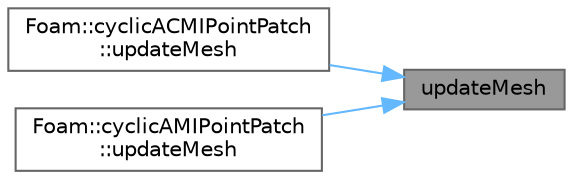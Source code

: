 digraph "updateMesh"
{
 // LATEX_PDF_SIZE
  bgcolor="transparent";
  edge [fontname=Helvetica,fontsize=10,labelfontname=Helvetica,labelfontsize=10];
  node [fontname=Helvetica,fontsize=10,shape=box,height=0.2,width=0.4];
  rankdir="RL";
  Node1 [id="Node000001",label="updateMesh",height=0.2,width=0.4,color="gray40", fillcolor="grey60", style="filled", fontcolor="black",tooltip=" "];
  Node1 -> Node2 [id="edge1_Node000001_Node000002",dir="back",color="steelblue1",style="solid",tooltip=" "];
  Node2 [id="Node000002",label="Foam::cyclicACMIPointPatch\l::updateMesh",height=0.2,width=0.4,color="grey40", fillcolor="white", style="filled",URL="$classFoam_1_1cyclicACMIPointPatch.html#a06139aa7a91eeed82560f0c3d03d1845",tooltip=" "];
  Node1 -> Node3 [id="edge2_Node000001_Node000003",dir="back",color="steelblue1",style="solid",tooltip=" "];
  Node3 [id="Node000003",label="Foam::cyclicAMIPointPatch\l::updateMesh",height=0.2,width=0.4,color="grey40", fillcolor="white", style="filled",URL="$classFoam_1_1cyclicAMIPointPatch.html#a06139aa7a91eeed82560f0c3d03d1845",tooltip=" "];
}
